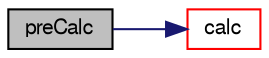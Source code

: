 digraph "preCalc"
{
  bgcolor="transparent";
  edge [fontname="FreeSans",fontsize="10",labelfontname="FreeSans",labelfontsize="10"];
  node [fontname="FreeSans",fontsize="10",shape=record];
  rankdir="LR";
  Node10 [label="preCalc",height=0.2,width=0.4,color="black", fillcolor="grey75", style="filled", fontcolor="black"];
  Node10 -> Node11 [color="midnightblue",fontsize="10",style="solid",fontname="FreeSans"];
  Node11 [label="calc",height=0.2,width=0.4,color="red",URL="$a28670.html#a54a61475464d78e41bd70da999f29290",tooltip="Time loop calculations. "];
}
